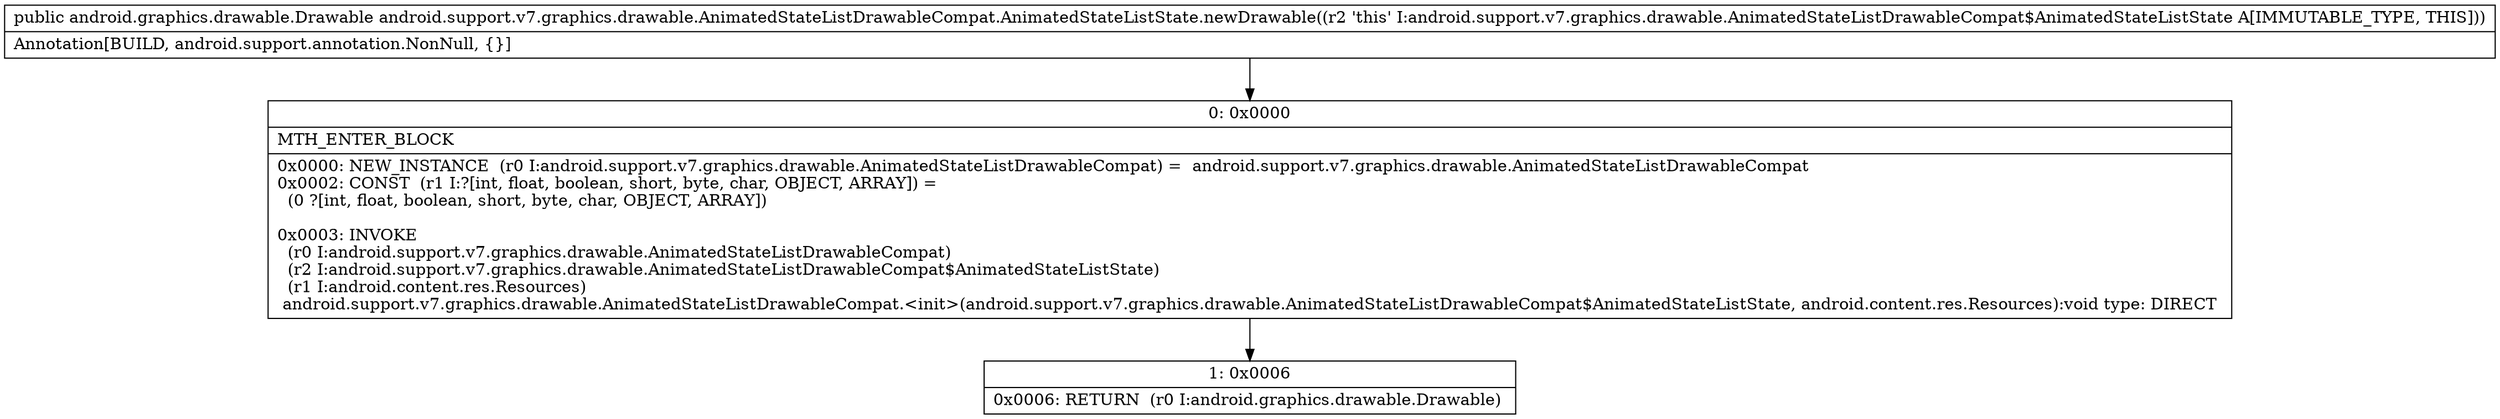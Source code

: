 digraph "CFG forandroid.support.v7.graphics.drawable.AnimatedStateListDrawableCompat.AnimatedStateListState.newDrawable()Landroid\/graphics\/drawable\/Drawable;" {
Node_0 [shape=record,label="{0\:\ 0x0000|MTH_ENTER_BLOCK\l|0x0000: NEW_INSTANCE  (r0 I:android.support.v7.graphics.drawable.AnimatedStateListDrawableCompat) =  android.support.v7.graphics.drawable.AnimatedStateListDrawableCompat \l0x0002: CONST  (r1 I:?[int, float, boolean, short, byte, char, OBJECT, ARRAY]) = \l  (0 ?[int, float, boolean, short, byte, char, OBJECT, ARRAY])\l \l0x0003: INVOKE  \l  (r0 I:android.support.v7.graphics.drawable.AnimatedStateListDrawableCompat)\l  (r2 I:android.support.v7.graphics.drawable.AnimatedStateListDrawableCompat$AnimatedStateListState)\l  (r1 I:android.content.res.Resources)\l android.support.v7.graphics.drawable.AnimatedStateListDrawableCompat.\<init\>(android.support.v7.graphics.drawable.AnimatedStateListDrawableCompat$AnimatedStateListState, android.content.res.Resources):void type: DIRECT \l}"];
Node_1 [shape=record,label="{1\:\ 0x0006|0x0006: RETURN  (r0 I:android.graphics.drawable.Drawable) \l}"];
MethodNode[shape=record,label="{public android.graphics.drawable.Drawable android.support.v7.graphics.drawable.AnimatedStateListDrawableCompat.AnimatedStateListState.newDrawable((r2 'this' I:android.support.v7.graphics.drawable.AnimatedStateListDrawableCompat$AnimatedStateListState A[IMMUTABLE_TYPE, THIS]))  | Annotation[BUILD, android.support.annotation.NonNull, \{\}]\l}"];
MethodNode -> Node_0;
Node_0 -> Node_1;
}


